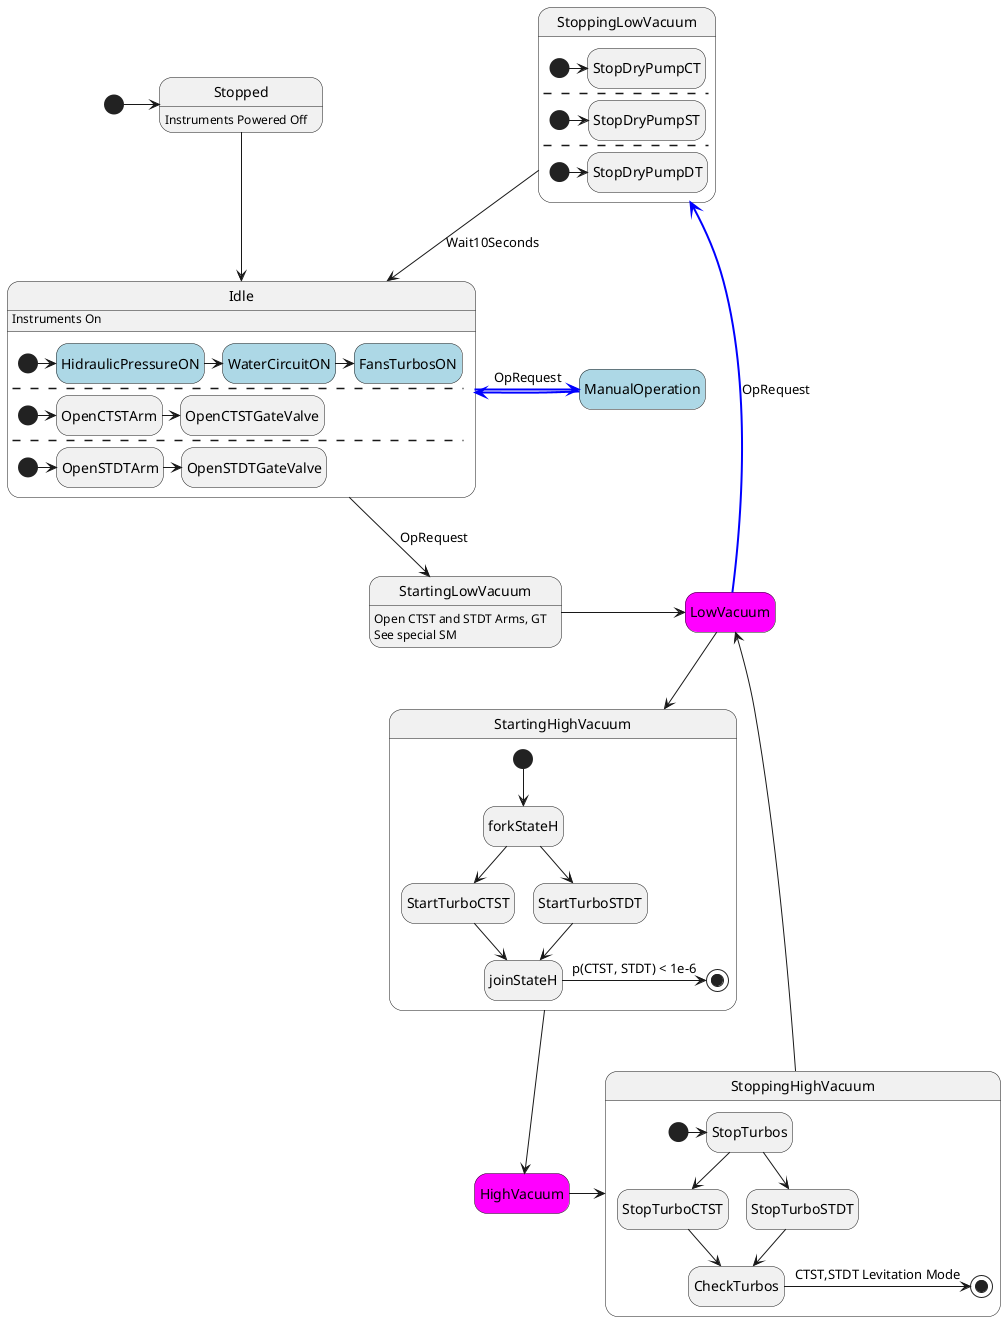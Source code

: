 @startuml
' scale 350 width
hide empty description

[*] -> Stopped
Stopped : Instruments Powered Off
' state Stopped {
'   [*] --> Idle
'  Idle --> Configuring : powerInst
'  Configuring --> Idle : EvConfig
' }
Stopped -down-> Idle

state Idle {
'  [*] --> NewValueSelection
'  NewValueSelection --> NewValuePreview : EvNewValue
'  NewValuePreview --> NewValueSelection : EvNewValueRejected
'  NewValuePreview --> NewValueSelection : EvNewValueSaved
'  state NewValuePreview {
'     State1 -> State2
'  }
'  --
    [*] -> HidraulicPressureON
    HidraulicPressureON -> WaterCircuitON
    WaterCircuitON -> FansTurbosON
    state HidraulicPressureON #lightblue
    state WaterCircuitON #lightblue
    state FansTurbosON #lightblue
    --
    [*] -> OpenCTSTArm
    OpenCTSTArm -> OpenCTSTGateValve
    --
    [*] -> OpenSTDTArm
    OpenSTDTArm -> OpenSTDTGateValve
}
Idle : Instruments On
Idle -right[#blue,bold]-> ManualOperation :  OpRequest
ManualOperation -left[#blue,bold]-> Idle
state ManualOperation #lightblue
Idle --> StartingLowVacuum :  OpRequest
StartingLowVacuum : Open CTST and STDT Arms, GT\nSee special SM

state StartingLowVacuum 

StartingLowVacuum -> LowVacuum
state LowVacuum #magenta 
LowVacuum -up[#blue,bold]-> StoppingLowVacuum : OpRequest
state StoppingLowVacuum {
  [*] -> StopDryPumpCT
  --
  [*] -> StopDryPumpST
  --
  [*] -> StopDryPumpDT
}
StoppingLowVacuum --> Idle : Wait10Seconds
LowVacuum --> StartingHighVacuum
state StartingHighVacuum {
    [*] --> forkStateH
    state forkStateH <<fork>>
    forkStateH --> StartTurboCTST
    forkStateH --> StartTurboSTDT
    StartTurboCTST --> joinStateH
    StartTurboSTDT --> joinStateH
    state joinStateH <<join>>
    joinStateH -> [*]  :  p(CTST, STDT) < 1e-6
}
StartingHighVacuum --> HighVacuum

state HighVacuum #magenta
HighVacuum -> StoppingHighVacuum

StoppingHighVacuum -> LowVacuum
state StoppingHighVacuum {
  [*] -> StopTurbos
  state StopTurbos <<fork>>
  StopTurbos --> StopTurboCTST
  StopTurbos --> StopTurboSTDT
  StopTurboCTST --> CheckTurbos
  StopTurboSTDT --> CheckTurbos
  state CheckTurbos <<join>>
  CheckTurbos -> [*]  :  CTST,STDT Levitation Mode
}
@enduml


